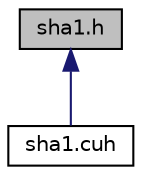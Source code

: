 digraph "sha1.h"
{
 // LATEX_PDF_SIZE
  bgcolor="transparent";
  edge [fontname="Helvetica",fontsize="10",labelfontname="Helvetica",labelfontsize="10"];
  node [fontname="Helvetica",fontsize="10",shape=record];
  Node1 [label="sha1.h",height=0.2,width=0.4,color="black", fillcolor="grey75", style="filled", fontcolor="black",tooltip="SHA1 hash function support."];
  Node1 -> Node2 [dir="back",color="midnightblue",fontsize="10",style="solid",fontname="Helvetica"];
  Node2 [label="sha1.cuh",height=0.2,width=0.4,color="black",URL="$sha1_8cuh.html",tooltip="SHA1 CUDA hash function support."];
}
